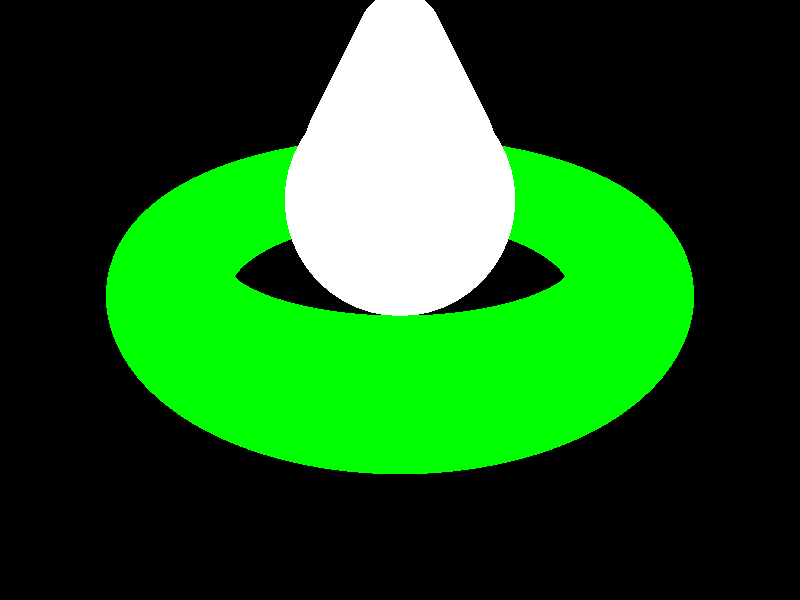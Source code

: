 background {
	rgb <1,1,1>
	}
	
camera {
	location <0,3,-5>
	look_at <0,0,0>
}
	
light_source {
	<1,0,-10>
	rgb <0,1,0>
}
		
sphere {
	<0,1,0> 
	1 
	texture { 
		pigment { 
			rgb <1,1,1>
			}
	}
}

plane {
	<0,1,0>
	0
	texture { 
		pigment {
			rgb <0,0,0>
		}
	}
}

cone {
	<0,1,10>
	1
	<0,1,1>
	1
	texture {
		pigment {
			rgb <1,1,1>
		}
	}
}

torus {
	2 //outer radius
	.5// inner radius
	translate <0,.5,0>
	texture {
		pigment {
			rgb <0,1,0>
		}
	}
}

sphere {
	<0,2.8,-6>
	.1
	texture {
		pigment {
			rgb <1,1,1>
		}
	}
}


// next project: make a statue